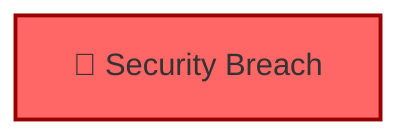 flowchart TD
classDef critical fill:#f66,stroke:#900,stroke-width:2px;
A[🚨 Security Breach]:::critical